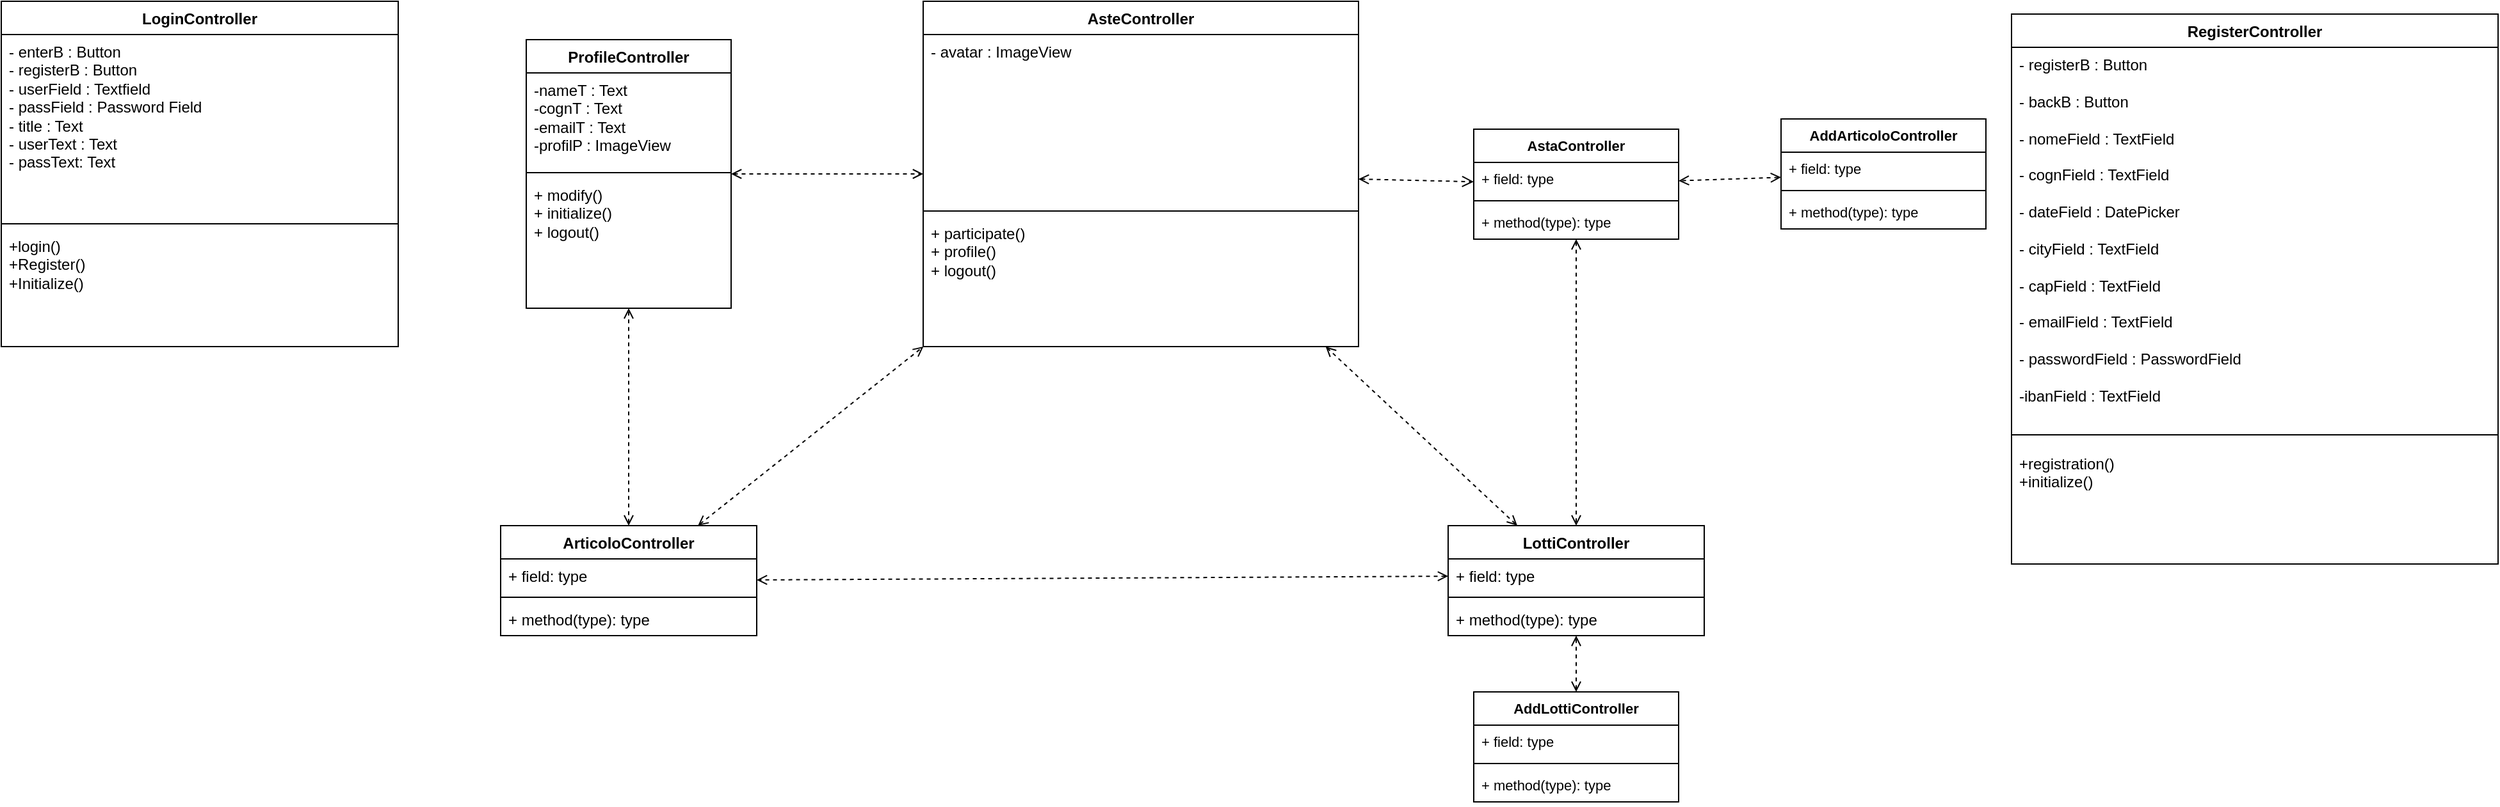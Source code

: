 <mxfile version="24.2.7" type="device">
  <diagram name="Page-1" id="50r2VC3MCaacwpAsEvA1">
    <mxGraphModel dx="3383" dy="1435" grid="1" gridSize="10" guides="1" tooltips="1" connect="1" arrows="1" fold="1" page="1" pageScale="1" pageWidth="850" pageHeight="1100" math="0" shadow="0">
      <root>
        <mxCell id="0" />
        <mxCell id="1" parent="0" />
        <mxCell id="f8OYZhYVLo2xJbFIZ8Po-1" value="AsteController" style="swimlane;fontStyle=1;align=center;verticalAlign=top;childLayout=stackLayout;horizontal=1;startSize=26;horizontalStack=0;resizeParent=1;resizeParentMax=0;resizeLast=0;collapsible=1;marginBottom=0;whiteSpace=wrap;html=1;" vertex="1" parent="1">
          <mxGeometry x="280" y="300" width="340" height="270" as="geometry" />
        </mxCell>
        <mxCell id="f8OYZhYVLo2xJbFIZ8Po-2" value="- avatar : ImageView&lt;div&gt;&lt;br&gt;&lt;/div&gt;" style="text;strokeColor=none;fillColor=none;align=left;verticalAlign=top;spacingLeft=4;spacingRight=4;overflow=hidden;rotatable=0;points=[[0,0.5],[1,0.5]];portConstraint=eastwest;whiteSpace=wrap;html=1;" vertex="1" parent="f8OYZhYVLo2xJbFIZ8Po-1">
          <mxGeometry y="26" width="340" height="134" as="geometry" />
        </mxCell>
        <mxCell id="f8OYZhYVLo2xJbFIZ8Po-3" value="" style="line;strokeWidth=1;fillColor=none;align=left;verticalAlign=middle;spacingTop=-1;spacingLeft=3;spacingRight=3;rotatable=0;labelPosition=right;points=[];portConstraint=eastwest;strokeColor=inherit;" vertex="1" parent="f8OYZhYVLo2xJbFIZ8Po-1">
          <mxGeometry y="160" width="340" height="8" as="geometry" />
        </mxCell>
        <mxCell id="f8OYZhYVLo2xJbFIZ8Po-4" value="+ participate()&lt;div&gt;+ profile()&lt;/div&gt;&lt;div&gt;+ logout()&lt;/div&gt;" style="text;strokeColor=none;fillColor=none;align=left;verticalAlign=top;spacingLeft=4;spacingRight=4;overflow=hidden;rotatable=0;points=[[0,0.5],[1,0.5]];portConstraint=eastwest;whiteSpace=wrap;html=1;" vertex="1" parent="f8OYZhYVLo2xJbFIZ8Po-1">
          <mxGeometry y="168" width="340" height="102" as="geometry" />
        </mxCell>
        <mxCell id="f8OYZhYVLo2xJbFIZ8Po-5" value="LoginController" style="swimlane;fontStyle=1;align=center;verticalAlign=top;childLayout=stackLayout;horizontal=1;startSize=26;horizontalStack=0;resizeParent=1;resizeParentMax=0;resizeLast=0;collapsible=1;marginBottom=0;whiteSpace=wrap;html=1;" vertex="1" parent="1">
          <mxGeometry x="-440" y="300" width="310" height="270" as="geometry" />
        </mxCell>
        <mxCell id="f8OYZhYVLo2xJbFIZ8Po-6" value="- enterB : Button&lt;div&gt;- registerB : Button&lt;/div&gt;&lt;div&gt;- userField : Textfield&lt;/div&gt;&lt;div&gt;- passField : Password Field&lt;/div&gt;&lt;div&gt;- title : Text&lt;/div&gt;&lt;div&gt;- userText : Text&lt;/div&gt;&lt;div&gt;- passText: Text&lt;/div&gt;&lt;div&gt;&lt;br&gt;&lt;/div&gt;" style="text;strokeColor=none;fillColor=none;align=left;verticalAlign=top;spacingLeft=4;spacingRight=4;overflow=hidden;rotatable=0;points=[[0,0.5],[1,0.5]];portConstraint=eastwest;whiteSpace=wrap;html=1;" vertex="1" parent="f8OYZhYVLo2xJbFIZ8Po-5">
          <mxGeometry y="26" width="310" height="144" as="geometry" />
        </mxCell>
        <mxCell id="f8OYZhYVLo2xJbFIZ8Po-7" value="" style="line;strokeWidth=1;fillColor=none;align=left;verticalAlign=middle;spacingTop=-1;spacingLeft=3;spacingRight=3;rotatable=0;labelPosition=right;points=[];portConstraint=eastwest;strokeColor=inherit;" vertex="1" parent="f8OYZhYVLo2xJbFIZ8Po-5">
          <mxGeometry y="170" width="310" height="8" as="geometry" />
        </mxCell>
        <mxCell id="f8OYZhYVLo2xJbFIZ8Po-8" value="+login()&lt;div&gt;+Register()&lt;br&gt;+Initialize()&lt;/div&gt;" style="text;strokeColor=none;fillColor=none;align=left;verticalAlign=top;spacingLeft=4;spacingRight=4;overflow=hidden;rotatable=0;points=[[0,0.5],[1,0.5]];portConstraint=eastwest;whiteSpace=wrap;html=1;" vertex="1" parent="f8OYZhYVLo2xJbFIZ8Po-5">
          <mxGeometry y="178" width="310" height="92" as="geometry" />
        </mxCell>
        <mxCell id="f8OYZhYVLo2xJbFIZ8Po-9" value="RegisterController" style="swimlane;fontStyle=1;align=center;verticalAlign=top;childLayout=stackLayout;horizontal=1;startSize=26;horizontalStack=0;resizeParent=1;resizeParentMax=0;resizeLast=0;collapsible=1;marginBottom=0;whiteSpace=wrap;html=1;" vertex="1" parent="1">
          <mxGeometry x="1130" y="310" width="380" height="430" as="geometry" />
        </mxCell>
        <mxCell id="f8OYZhYVLo2xJbFIZ8Po-10" value="- registerB : Button&lt;br&gt;&lt;br&gt;- backB : Button&lt;br&gt;&lt;br&gt;- nomeField : TextField&lt;br&gt;&lt;br&gt;- cognField : TextField&lt;br&gt;&lt;br&gt;- dateField : DatePicker&lt;br&gt;&lt;br&gt;- cityField : TextField&lt;br&gt;&lt;br&gt;- capField : TextField&lt;br&gt;&lt;br&gt;- emailField : TextField&lt;br&gt;&lt;br&gt;- passwordField : PasswordField&lt;div&gt;&lt;br&gt;&lt;/div&gt;&lt;div&gt;-ibanField : TextField&lt;/div&gt;" style="text;strokeColor=none;fillColor=none;align=left;verticalAlign=top;spacingLeft=4;spacingRight=4;overflow=hidden;rotatable=0;points=[[0,0.5],[1,0.5]];portConstraint=eastwest;whiteSpace=wrap;html=1;" vertex="1" parent="f8OYZhYVLo2xJbFIZ8Po-9">
          <mxGeometry y="26" width="380" height="294" as="geometry" />
        </mxCell>
        <mxCell id="f8OYZhYVLo2xJbFIZ8Po-11" value="" style="line;strokeWidth=1;fillColor=none;align=left;verticalAlign=middle;spacingTop=-1;spacingLeft=3;spacingRight=3;rotatable=0;labelPosition=right;points=[];portConstraint=eastwest;strokeColor=inherit;" vertex="1" parent="f8OYZhYVLo2xJbFIZ8Po-9">
          <mxGeometry y="320" width="380" height="18" as="geometry" />
        </mxCell>
        <mxCell id="f8OYZhYVLo2xJbFIZ8Po-12" value="+registration()&lt;br&gt;+initialize()" style="text;strokeColor=none;fillColor=none;align=left;verticalAlign=top;spacingLeft=4;spacingRight=4;overflow=hidden;rotatable=0;points=[[0,0.5],[1,0.5]];portConstraint=eastwest;whiteSpace=wrap;html=1;" vertex="1" parent="f8OYZhYVLo2xJbFIZ8Po-9">
          <mxGeometry y="338" width="380" height="92" as="geometry" />
        </mxCell>
        <mxCell id="f8OYZhYVLo2xJbFIZ8Po-13" style="edgeStyle=none;rounded=0;orthogonalLoop=1;jettySize=auto;html=1;dashed=1;strokeColor=default;align=center;verticalAlign=middle;fontFamily=Helvetica;fontSize=11;fontColor=default;labelBackgroundColor=default;endArrow=open;startArrow=open;startFill=0;endFill=0;" edge="1" parent="1" source="f8OYZhYVLo2xJbFIZ8Po-14" target="f8OYZhYVLo2xJbFIZ8Po-1">
          <mxGeometry relative="1" as="geometry" />
        </mxCell>
        <mxCell id="f8OYZhYVLo2xJbFIZ8Po-14" value="ProfileController" style="swimlane;fontStyle=1;align=center;verticalAlign=top;childLayout=stackLayout;horizontal=1;startSize=26;horizontalStack=0;resizeParent=1;resizeParentMax=0;resizeLast=0;collapsible=1;marginBottom=0;whiteSpace=wrap;html=1;" vertex="1" parent="1">
          <mxGeometry x="-30" y="330" width="160" height="210" as="geometry" />
        </mxCell>
        <mxCell id="f8OYZhYVLo2xJbFIZ8Po-15" value="-nameT : Text&lt;div&gt;-cognT : Text&lt;/div&gt;&lt;div&gt;-emailT : Text&lt;/div&gt;&lt;div&gt;-profilP : ImageView&lt;/div&gt;" style="text;strokeColor=none;fillColor=none;align=left;verticalAlign=top;spacingLeft=4;spacingRight=4;overflow=hidden;rotatable=0;points=[[0,0.5],[1,0.5]];portConstraint=eastwest;whiteSpace=wrap;html=1;" vertex="1" parent="f8OYZhYVLo2xJbFIZ8Po-14">
          <mxGeometry y="26" width="160" height="74" as="geometry" />
        </mxCell>
        <mxCell id="f8OYZhYVLo2xJbFIZ8Po-16" value="" style="line;strokeWidth=1;fillColor=none;align=left;verticalAlign=middle;spacingTop=-1;spacingLeft=3;spacingRight=3;rotatable=0;labelPosition=right;points=[];portConstraint=eastwest;strokeColor=inherit;" vertex="1" parent="f8OYZhYVLo2xJbFIZ8Po-14">
          <mxGeometry y="100" width="160" height="8" as="geometry" />
        </mxCell>
        <mxCell id="f8OYZhYVLo2xJbFIZ8Po-17" value="&lt;div&gt;+ modify()&lt;/div&gt;+ initialize()&lt;div&gt;+ logout()&lt;/div&gt;" style="text;strokeColor=none;fillColor=none;align=left;verticalAlign=top;spacingLeft=4;spacingRight=4;overflow=hidden;rotatable=0;points=[[0,0.5],[1,0.5]];portConstraint=eastwest;whiteSpace=wrap;html=1;" vertex="1" parent="f8OYZhYVLo2xJbFIZ8Po-14">
          <mxGeometry y="108" width="160" height="102" as="geometry" />
        </mxCell>
        <mxCell id="f8OYZhYVLo2xJbFIZ8Po-18" style="edgeStyle=none;rounded=0;orthogonalLoop=1;jettySize=auto;html=1;dashed=1;strokeColor=default;align=center;verticalAlign=middle;fontFamily=Helvetica;fontSize=11;fontColor=default;labelBackgroundColor=default;endArrow=open;endFill=0;startArrow=open;startFill=0;" edge="1" parent="1" source="f8OYZhYVLo2xJbFIZ8Po-19" target="f8OYZhYVLo2xJbFIZ8Po-1">
          <mxGeometry relative="1" as="geometry" />
        </mxCell>
        <mxCell id="f8OYZhYVLo2xJbFIZ8Po-19" value="LottiController" style="swimlane;fontStyle=1;align=center;verticalAlign=top;childLayout=stackLayout;horizontal=1;startSize=26;horizontalStack=0;resizeParent=1;resizeParentMax=0;resizeLast=0;collapsible=1;marginBottom=0;whiteSpace=wrap;html=1;" vertex="1" parent="1">
          <mxGeometry x="690" y="710" width="200" height="86" as="geometry" />
        </mxCell>
        <mxCell id="f8OYZhYVLo2xJbFIZ8Po-20" value="+ field: type" style="text;strokeColor=none;fillColor=none;align=left;verticalAlign=top;spacingLeft=4;spacingRight=4;overflow=hidden;rotatable=0;points=[[0,0.5],[1,0.5]];portConstraint=eastwest;whiteSpace=wrap;html=1;" vertex="1" parent="f8OYZhYVLo2xJbFIZ8Po-19">
          <mxGeometry y="26" width="200" height="26" as="geometry" />
        </mxCell>
        <mxCell id="f8OYZhYVLo2xJbFIZ8Po-21" value="" style="line;strokeWidth=1;fillColor=none;align=left;verticalAlign=middle;spacingTop=-1;spacingLeft=3;spacingRight=3;rotatable=0;labelPosition=right;points=[];portConstraint=eastwest;strokeColor=inherit;" vertex="1" parent="f8OYZhYVLo2xJbFIZ8Po-19">
          <mxGeometry y="52" width="200" height="8" as="geometry" />
        </mxCell>
        <mxCell id="f8OYZhYVLo2xJbFIZ8Po-22" value="+ method(type): type" style="text;strokeColor=none;fillColor=none;align=left;verticalAlign=top;spacingLeft=4;spacingRight=4;overflow=hidden;rotatable=0;points=[[0,0.5],[1,0.5]];portConstraint=eastwest;whiteSpace=wrap;html=1;" vertex="1" parent="f8OYZhYVLo2xJbFIZ8Po-19">
          <mxGeometry y="60" width="200" height="26" as="geometry" />
        </mxCell>
        <mxCell id="f8OYZhYVLo2xJbFIZ8Po-23" style="edgeStyle=none;rounded=0;orthogonalLoop=1;jettySize=auto;html=1;dashed=1;strokeColor=default;align=center;verticalAlign=middle;fontFamily=Helvetica;fontSize=11;fontColor=default;labelBackgroundColor=default;endArrow=open;endFill=0;startArrow=open;startFill=0;" edge="1" parent="1" source="f8OYZhYVLo2xJbFIZ8Po-24" target="f8OYZhYVLo2xJbFIZ8Po-1">
          <mxGeometry relative="1" as="geometry" />
        </mxCell>
        <mxCell id="f8OYZhYVLo2xJbFIZ8Po-24" value="ArticoloController" style="swimlane;fontStyle=1;align=center;verticalAlign=top;childLayout=stackLayout;horizontal=1;startSize=26;horizontalStack=0;resizeParent=1;resizeParentMax=0;resizeLast=0;collapsible=1;marginBottom=0;whiteSpace=wrap;html=1;" vertex="1" parent="1">
          <mxGeometry x="-50" y="710" width="200" height="86" as="geometry" />
        </mxCell>
        <mxCell id="f8OYZhYVLo2xJbFIZ8Po-25" value="+ field: type" style="text;strokeColor=none;fillColor=none;align=left;verticalAlign=top;spacingLeft=4;spacingRight=4;overflow=hidden;rotatable=0;points=[[0,0.5],[1,0.5]];portConstraint=eastwest;whiteSpace=wrap;html=1;" vertex="1" parent="f8OYZhYVLo2xJbFIZ8Po-24">
          <mxGeometry y="26" width="200" height="26" as="geometry" />
        </mxCell>
        <mxCell id="f8OYZhYVLo2xJbFIZ8Po-26" value="" style="line;strokeWidth=1;fillColor=none;align=left;verticalAlign=middle;spacingTop=-1;spacingLeft=3;spacingRight=3;rotatable=0;labelPosition=right;points=[];portConstraint=eastwest;strokeColor=inherit;" vertex="1" parent="f8OYZhYVLo2xJbFIZ8Po-24">
          <mxGeometry y="52" width="200" height="8" as="geometry" />
        </mxCell>
        <mxCell id="f8OYZhYVLo2xJbFIZ8Po-27" value="+ method(type): type" style="text;strokeColor=none;fillColor=none;align=left;verticalAlign=top;spacingLeft=4;spacingRight=4;overflow=hidden;rotatable=0;points=[[0,0.5],[1,0.5]];portConstraint=eastwest;whiteSpace=wrap;html=1;" vertex="1" parent="f8OYZhYVLo2xJbFIZ8Po-24">
          <mxGeometry y="60" width="200" height="26" as="geometry" />
        </mxCell>
        <mxCell id="f8OYZhYVLo2xJbFIZ8Po-28" style="edgeStyle=none;rounded=0;orthogonalLoop=1;jettySize=auto;html=1;dashed=1;strokeColor=default;align=center;verticalAlign=middle;fontFamily=Helvetica;fontSize=11;fontColor=default;labelBackgroundColor=default;endArrow=open;endFill=0;startArrow=open;startFill=0;" edge="1" parent="1" source="f8OYZhYVLo2xJbFIZ8Po-20" target="f8OYZhYVLo2xJbFIZ8Po-24">
          <mxGeometry relative="1" as="geometry" />
        </mxCell>
        <mxCell id="f8OYZhYVLo2xJbFIZ8Po-29" style="edgeStyle=none;rounded=0;orthogonalLoop=1;jettySize=auto;html=1;dashed=1;strokeColor=default;align=center;verticalAlign=middle;fontFamily=Helvetica;fontSize=11;fontColor=default;labelBackgroundColor=default;endArrow=open;endFill=0;startArrow=open;startFill=0;" edge="1" parent="1" source="f8OYZhYVLo2xJbFIZ8Po-24" target="f8OYZhYVLo2xJbFIZ8Po-14">
          <mxGeometry relative="1" as="geometry" />
        </mxCell>
        <mxCell id="f8OYZhYVLo2xJbFIZ8Po-30" style="edgeStyle=none;rounded=0;orthogonalLoop=1;jettySize=auto;html=1;dashed=1;strokeColor=default;align=center;verticalAlign=middle;fontFamily=Helvetica;fontSize=11;fontColor=default;labelBackgroundColor=default;endArrow=open;startArrow=open;startFill=0;endFill=0;" edge="1" parent="1" source="f8OYZhYVLo2xJbFIZ8Po-31" target="f8OYZhYVLo2xJbFIZ8Po-19">
          <mxGeometry relative="1" as="geometry" />
        </mxCell>
        <mxCell id="f8OYZhYVLo2xJbFIZ8Po-31" value="AstaController" style="swimlane;fontStyle=1;align=center;verticalAlign=top;childLayout=stackLayout;horizontal=1;startSize=26;horizontalStack=0;resizeParent=1;resizeParentMax=0;resizeLast=0;collapsible=1;marginBottom=0;whiteSpace=wrap;html=1;fontFamily=Helvetica;fontSize=11;fontColor=default;labelBackgroundColor=default;" vertex="1" parent="1">
          <mxGeometry x="710" y="400" width="160" height="86" as="geometry" />
        </mxCell>
        <mxCell id="f8OYZhYVLo2xJbFIZ8Po-32" value="+ field: type" style="text;strokeColor=none;fillColor=none;align=left;verticalAlign=top;spacingLeft=4;spacingRight=4;overflow=hidden;rotatable=0;points=[[0,0.5],[1,0.5]];portConstraint=eastwest;whiteSpace=wrap;html=1;fontFamily=Helvetica;fontSize=11;fontColor=default;labelBackgroundColor=default;" vertex="1" parent="f8OYZhYVLo2xJbFIZ8Po-31">
          <mxGeometry y="26" width="160" height="26" as="geometry" />
        </mxCell>
        <mxCell id="f8OYZhYVLo2xJbFIZ8Po-33" value="" style="line;strokeWidth=1;fillColor=none;align=left;verticalAlign=middle;spacingTop=-1;spacingLeft=3;spacingRight=3;rotatable=0;labelPosition=right;points=[];portConstraint=eastwest;strokeColor=inherit;fontFamily=Helvetica;fontSize=11;fontColor=default;labelBackgroundColor=default;" vertex="1" parent="f8OYZhYVLo2xJbFIZ8Po-31">
          <mxGeometry y="52" width="160" height="8" as="geometry" />
        </mxCell>
        <mxCell id="f8OYZhYVLo2xJbFIZ8Po-34" value="+ method(type): type" style="text;strokeColor=none;fillColor=none;align=left;verticalAlign=top;spacingLeft=4;spacingRight=4;overflow=hidden;rotatable=0;points=[[0,0.5],[1,0.5]];portConstraint=eastwest;whiteSpace=wrap;html=1;fontFamily=Helvetica;fontSize=11;fontColor=default;labelBackgroundColor=default;" vertex="1" parent="f8OYZhYVLo2xJbFIZ8Po-31">
          <mxGeometry y="60" width="160" height="26" as="geometry" />
        </mxCell>
        <mxCell id="f8OYZhYVLo2xJbFIZ8Po-35" style="edgeStyle=none;rounded=0;orthogonalLoop=1;jettySize=auto;html=1;dashed=1;strokeColor=default;align=center;verticalAlign=middle;fontFamily=Helvetica;fontSize=11;fontColor=default;labelBackgroundColor=default;endArrow=open;startArrow=open;startFill=0;endSize=7;endFill=0;" edge="1" parent="1" source="f8OYZhYVLo2xJbFIZ8Po-1" target="f8OYZhYVLo2xJbFIZ8Po-31">
          <mxGeometry relative="1" as="geometry">
            <mxPoint x="780" y="440" as="targetPoint" />
          </mxGeometry>
        </mxCell>
        <mxCell id="f8OYZhYVLo2xJbFIZ8Po-36" style="edgeStyle=none;rounded=0;orthogonalLoop=1;jettySize=auto;html=1;dashed=1;strokeColor=default;align=center;verticalAlign=middle;fontFamily=Helvetica;fontSize=11;fontColor=default;labelBackgroundColor=default;startArrow=open;startFill=0;endArrow=open;endFill=0;" edge="1" parent="1" source="f8OYZhYVLo2xJbFIZ8Po-37" target="f8OYZhYVLo2xJbFIZ8Po-19">
          <mxGeometry relative="1" as="geometry" />
        </mxCell>
        <mxCell id="f8OYZhYVLo2xJbFIZ8Po-37" value="AddLottiController" style="swimlane;fontStyle=1;align=center;verticalAlign=top;childLayout=stackLayout;horizontal=1;startSize=26;horizontalStack=0;resizeParent=1;resizeParentMax=0;resizeLast=0;collapsible=1;marginBottom=0;whiteSpace=wrap;html=1;fontFamily=Helvetica;fontSize=11;fontColor=default;labelBackgroundColor=default;" vertex="1" parent="1">
          <mxGeometry x="710" y="840" width="160" height="86" as="geometry" />
        </mxCell>
        <mxCell id="f8OYZhYVLo2xJbFIZ8Po-38" value="+ field: type" style="text;strokeColor=none;fillColor=none;align=left;verticalAlign=top;spacingLeft=4;spacingRight=4;overflow=hidden;rotatable=0;points=[[0,0.5],[1,0.5]];portConstraint=eastwest;whiteSpace=wrap;html=1;fontFamily=Helvetica;fontSize=11;fontColor=default;labelBackgroundColor=default;" vertex="1" parent="f8OYZhYVLo2xJbFIZ8Po-37">
          <mxGeometry y="26" width="160" height="26" as="geometry" />
        </mxCell>
        <mxCell id="f8OYZhYVLo2xJbFIZ8Po-39" value="" style="line;strokeWidth=1;fillColor=none;align=left;verticalAlign=middle;spacingTop=-1;spacingLeft=3;spacingRight=3;rotatable=0;labelPosition=right;points=[];portConstraint=eastwest;strokeColor=inherit;fontFamily=Helvetica;fontSize=11;fontColor=default;labelBackgroundColor=default;" vertex="1" parent="f8OYZhYVLo2xJbFIZ8Po-37">
          <mxGeometry y="52" width="160" height="8" as="geometry" />
        </mxCell>
        <mxCell id="f8OYZhYVLo2xJbFIZ8Po-40" value="+ method(type): type" style="text;strokeColor=none;fillColor=none;align=left;verticalAlign=top;spacingLeft=4;spacingRight=4;overflow=hidden;rotatable=0;points=[[0,0.5],[1,0.5]];portConstraint=eastwest;whiteSpace=wrap;html=1;fontFamily=Helvetica;fontSize=11;fontColor=default;labelBackgroundColor=default;" vertex="1" parent="f8OYZhYVLo2xJbFIZ8Po-37">
          <mxGeometry y="60" width="160" height="26" as="geometry" />
        </mxCell>
        <mxCell id="f8OYZhYVLo2xJbFIZ8Po-41" style="edgeStyle=none;rounded=0;orthogonalLoop=1;jettySize=auto;html=1;dashed=1;strokeColor=default;align=center;verticalAlign=middle;fontFamily=Helvetica;fontSize=11;fontColor=default;labelBackgroundColor=default;startArrow=open;startFill=0;endArrow=open;endFill=0;" edge="1" parent="1" source="f8OYZhYVLo2xJbFIZ8Po-42" target="f8OYZhYVLo2xJbFIZ8Po-31">
          <mxGeometry relative="1" as="geometry" />
        </mxCell>
        <mxCell id="f8OYZhYVLo2xJbFIZ8Po-42" value="AddArticoloController" style="swimlane;fontStyle=1;align=center;verticalAlign=top;childLayout=stackLayout;horizontal=1;startSize=26;horizontalStack=0;resizeParent=1;resizeParentMax=0;resizeLast=0;collapsible=1;marginBottom=0;whiteSpace=wrap;html=1;fontFamily=Helvetica;fontSize=11;fontColor=default;labelBackgroundColor=default;" vertex="1" parent="1">
          <mxGeometry x="950" y="392" width="160" height="86" as="geometry" />
        </mxCell>
        <mxCell id="f8OYZhYVLo2xJbFIZ8Po-43" value="+ field: type" style="text;strokeColor=none;fillColor=none;align=left;verticalAlign=top;spacingLeft=4;spacingRight=4;overflow=hidden;rotatable=0;points=[[0,0.5],[1,0.5]];portConstraint=eastwest;whiteSpace=wrap;html=1;fontFamily=Helvetica;fontSize=11;fontColor=default;labelBackgroundColor=default;" vertex="1" parent="f8OYZhYVLo2xJbFIZ8Po-42">
          <mxGeometry y="26" width="160" height="26" as="geometry" />
        </mxCell>
        <mxCell id="f8OYZhYVLo2xJbFIZ8Po-44" value="" style="line;strokeWidth=1;fillColor=none;align=left;verticalAlign=middle;spacingTop=-1;spacingLeft=3;spacingRight=3;rotatable=0;labelPosition=right;points=[];portConstraint=eastwest;strokeColor=inherit;fontFamily=Helvetica;fontSize=11;fontColor=default;labelBackgroundColor=default;" vertex="1" parent="f8OYZhYVLo2xJbFIZ8Po-42">
          <mxGeometry y="52" width="160" height="8" as="geometry" />
        </mxCell>
        <mxCell id="f8OYZhYVLo2xJbFIZ8Po-45" value="+ method(type): type" style="text;strokeColor=none;fillColor=none;align=left;verticalAlign=top;spacingLeft=4;spacingRight=4;overflow=hidden;rotatable=0;points=[[0,0.5],[1,0.5]];portConstraint=eastwest;whiteSpace=wrap;html=1;fontFamily=Helvetica;fontSize=11;fontColor=default;labelBackgroundColor=default;" vertex="1" parent="f8OYZhYVLo2xJbFIZ8Po-42">
          <mxGeometry y="60" width="160" height="26" as="geometry" />
        </mxCell>
      </root>
    </mxGraphModel>
  </diagram>
</mxfile>
